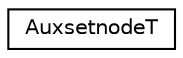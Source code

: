 digraph "Graphical Class Hierarchy"
{
 // LATEX_PDF_SIZE
  edge [fontname="Helvetica",fontsize="10",labelfontname="Helvetica",labelfontsize="10"];
  node [fontname="Helvetica",fontsize="10",shape=record];
  rankdir="LR";
  Node0 [label="AuxsetnodeT",height=0.2,width=0.4,color="black", fillcolor="white", style="filled",URL="$struct_auxsetnode_t.html",tooltip=" "];
}
